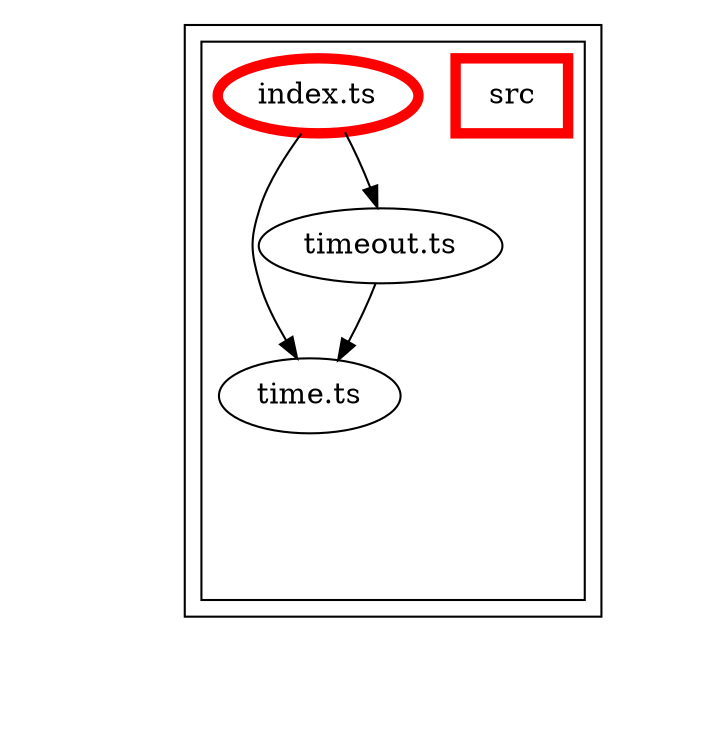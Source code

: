 digraph "dependency-graph-[object Object]" {
  compound = true;
  "dependency-graph-[object Object]" [
    style = "invis";
  ];
  "src/time.ts";
  "src/timeout.ts";
  subgraph "cluster_src" {
    color = "#000000";
    label = "";
    "name_src" [
      penwidth = 5;
      shape = "rectangle";
      color = "#ff0000";
      label = "src";
    ];
    "exit_src" [
      style = "invis";
    ];
    subgraph "cluster_src" {
      color = "#000000";
      label = "";
      "name_src" [
        penwidth = 5;
        shape = "rectangle";
        color = "#ff0000";
        label = "src";
      ];
      "exit_src" [
        style = "invis";
      ];
      "src/index.ts" [
        label = "index.ts";
        color = "#ff0000";
        penwidth = 5;
      ];
      "src/time.ts" [
        label = "time.ts";
      ];
      "src/timeout.ts" [
        label = "timeout.ts";
      ];
      "src/index.ts" -> "exit_src" [
        style = "invis";
      ];
      "src/time.ts" -> "exit_src" [
        style = "invis";
      ];
      "src/timeout.ts" -> "exit_src" [
        style = "invis";
      ];
    }
    "exit_src" -> "exit_src" [
      style = "invis";
    ];
    "exit_src" -> "exit_src" [
      style = "invis";
    ];
    "exit_src" -> "exit_src" [
      style = "invis";
    ];
  }
  "exit_src" -> "dependency-graph-[object Object]" [
    style = "invis";
  ];
  "src/index.ts" -> "src/time.ts" [
    style = "invis";
  ];
  "src/index.ts" -> "src/time.ts" [
    style = "solid";
    ltail = "cluster_src/index.ts";
    lhead = "cluster_src/time.ts";
    color = "black";
  ];
  "src/index.ts" -> "src/timeout.ts" [
    style = "invis";
  ];
  "src/index.ts" -> "src/timeout.ts" [
    style = "solid";
    ltail = "cluster_src/index.ts";
    lhead = "cluster_src/timeout.ts";
    color = "black";
  ];
  "src/timeout.ts" -> "src/time.ts" [
    style = "invis";
  ];
  "src/timeout.ts" -> "src/time.ts" [
    style = "solid";
    ltail = "cluster_src/timeout.ts";
    lhead = "cluster_src/time.ts";
    color = "black";
  ];
}